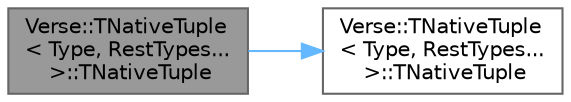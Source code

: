 digraph "Verse::TNativeTuple&lt; Type, RestTypes... &gt;::TNativeTuple"
{
 // INTERACTIVE_SVG=YES
 // LATEX_PDF_SIZE
  bgcolor="transparent";
  edge [fontname=Helvetica,fontsize=10,labelfontname=Helvetica,labelfontsize=10];
  node [fontname=Helvetica,fontsize=10,shape=box,height=0.2,width=0.4];
  rankdir="LR";
  Node1 [id="Node000001",label="Verse::TNativeTuple\l\< Type, RestTypes...\l \>::TNativeTuple",height=0.2,width=0.4,color="gray40", fillcolor="grey60", style="filled", fontcolor="black",tooltip=" "];
  Node1 -> Node2 [id="edge1_Node000001_Node000002",color="steelblue1",style="solid",tooltip=" "];
  Node2 [id="Node000002",label="Verse::TNativeTuple\l\< Type, RestTypes...\l \>::TNativeTuple",height=0.2,width=0.4,color="grey40", fillcolor="white", style="filled",URL="$d4/d0a/structVerse_1_1TNativeTuple_3_01Type_00_01RestTypes_8_8_8_01_4.html#a1d1ba523112f2a43b41caaaddf9d8eea",tooltip=" "];
}
